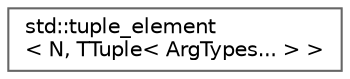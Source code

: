 digraph "Graphical Class Hierarchy"
{
 // INTERACTIVE_SVG=YES
 // LATEX_PDF_SIZE
  bgcolor="transparent";
  edge [fontname=Helvetica,fontsize=10,labelfontname=Helvetica,labelfontsize=10];
  node [fontname=Helvetica,fontsize=10,shape=box,height=0.2,width=0.4];
  rankdir="LR";
  Node0 [id="Node000000",label="std::tuple_element\l\< N, TTuple\< ArgTypes... \> \>",height=0.2,width=0.4,color="grey40", fillcolor="white", style="filled",URL="$d8/d77/structstd_1_1tuple__element_3_01N_00_01TTuple_3_01ArgTypes_8_8_8_01_4_01_4.html",tooltip=" "];
}
